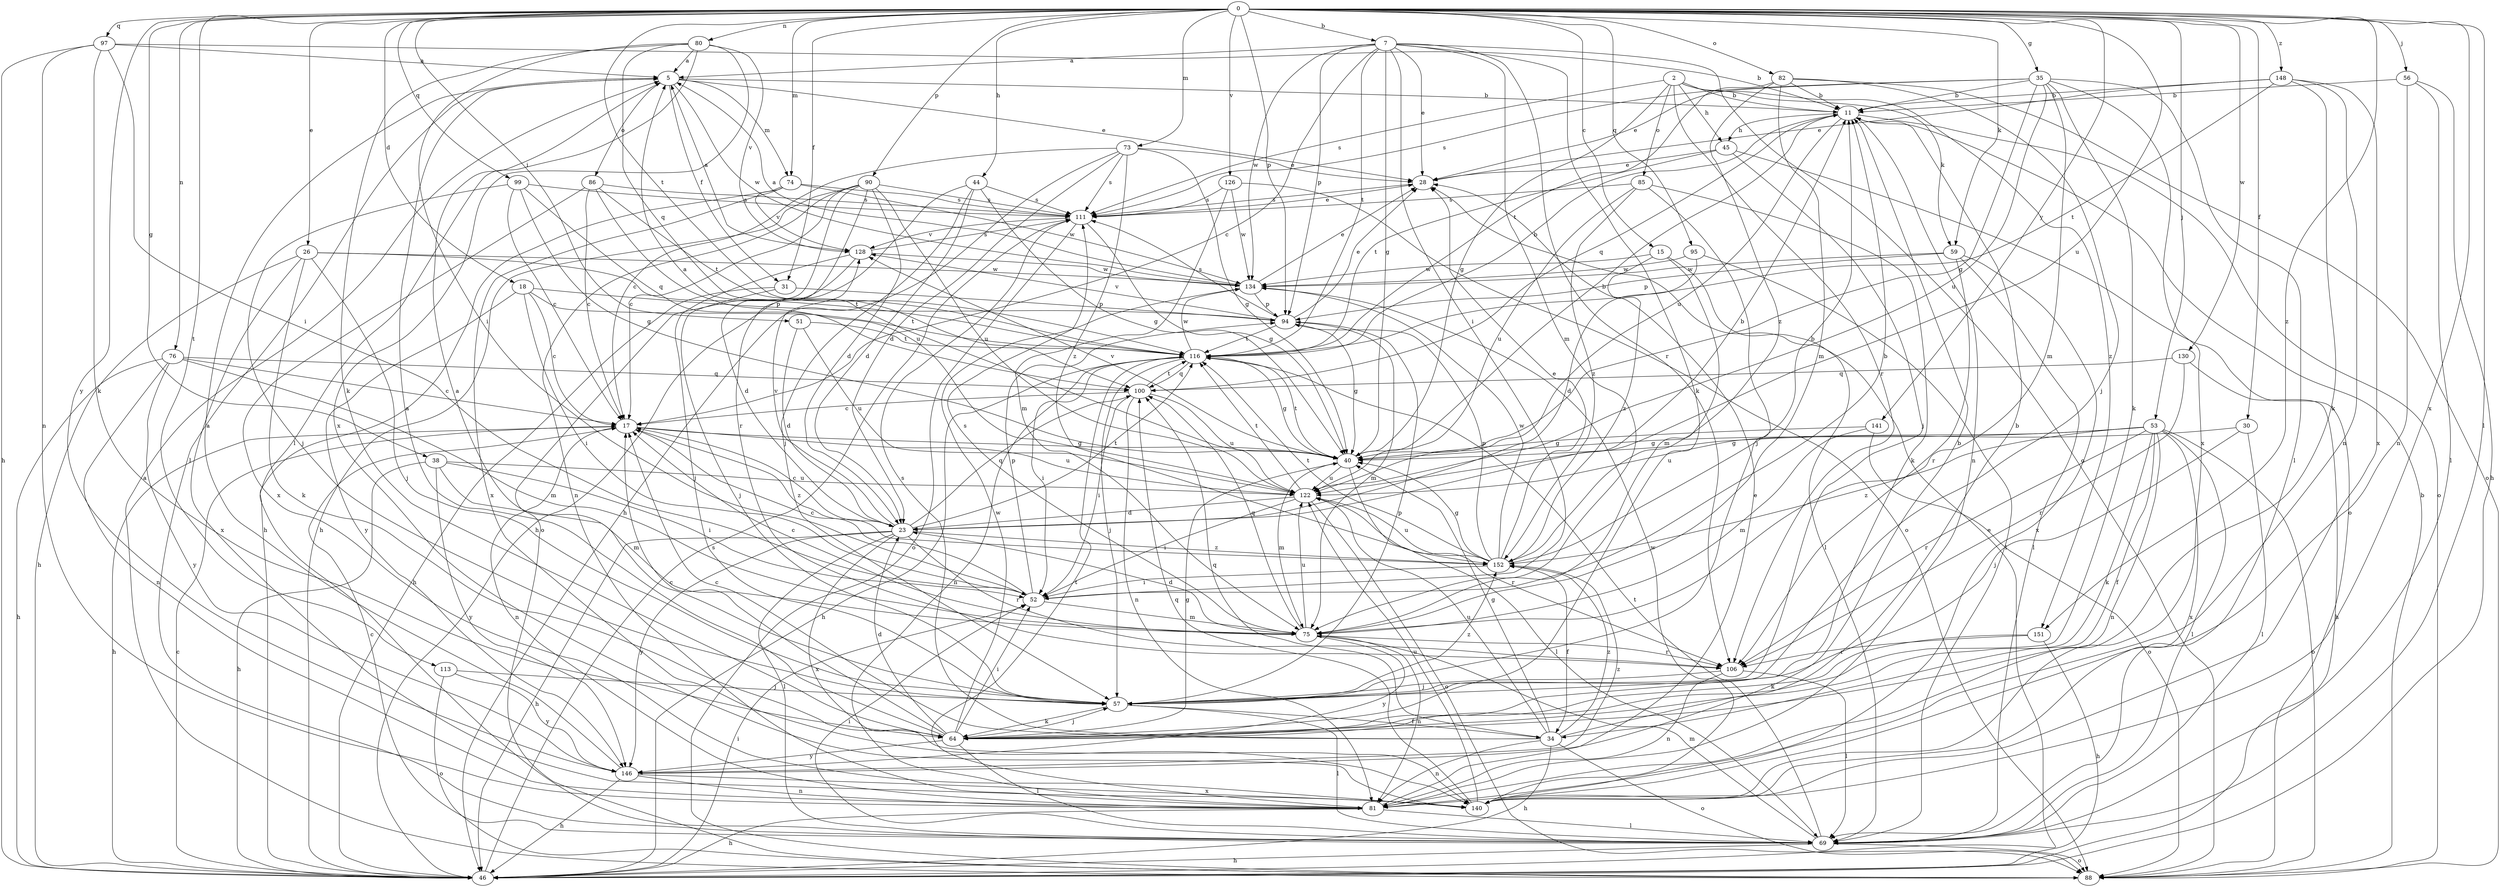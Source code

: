 strict digraph  {
0;
2;
5;
7;
11;
15;
17;
18;
23;
26;
28;
30;
31;
34;
35;
38;
40;
44;
45;
46;
51;
52;
53;
56;
57;
59;
64;
69;
73;
74;
75;
76;
80;
81;
82;
85;
86;
88;
90;
94;
95;
97;
99;
100;
106;
111;
113;
116;
122;
126;
128;
130;
134;
140;
141;
146;
148;
151;
152;
0 -> 7  [label=b];
0 -> 15  [label=c];
0 -> 18  [label=d];
0 -> 26  [label=e];
0 -> 30  [label=f];
0 -> 31  [label=f];
0 -> 35  [label=g];
0 -> 38  [label=g];
0 -> 44  [label=h];
0 -> 51  [label=i];
0 -> 53  [label=j];
0 -> 56  [label=j];
0 -> 59  [label=k];
0 -> 69  [label=l];
0 -> 73  [label=m];
0 -> 74  [label=m];
0 -> 76  [label=n];
0 -> 80  [label=n];
0 -> 82  [label=o];
0 -> 90  [label=p];
0 -> 94  [label=p];
0 -> 95  [label=q];
0 -> 97  [label=q];
0 -> 99  [label=q];
0 -> 113  [label=t];
0 -> 116  [label=t];
0 -> 122  [label=u];
0 -> 126  [label=v];
0 -> 130  [label=w];
0 -> 140  [label=x];
0 -> 141  [label=y];
0 -> 146  [label=y];
0 -> 148  [label=z];
0 -> 151  [label=z];
2 -> 11  [label=b];
2 -> 40  [label=g];
2 -> 45  [label=h];
2 -> 59  [label=k];
2 -> 85  [label=o];
2 -> 106  [label=r];
2 -> 111  [label=s];
2 -> 151  [label=z];
5 -> 11  [label=b];
5 -> 28  [label=e];
5 -> 31  [label=f];
5 -> 69  [label=l];
5 -> 74  [label=m];
5 -> 86  [label=o];
5 -> 134  [label=w];
7 -> 5  [label=a];
7 -> 17  [label=c];
7 -> 28  [label=e];
7 -> 40  [label=g];
7 -> 52  [label=i];
7 -> 64  [label=k];
7 -> 75  [label=m];
7 -> 88  [label=o];
7 -> 94  [label=p];
7 -> 106  [label=r];
7 -> 116  [label=t];
7 -> 134  [label=w];
11 -> 45  [label=h];
11 -> 81  [label=n];
11 -> 88  [label=o];
11 -> 100  [label=q];
11 -> 122  [label=u];
15 -> 69  [label=l];
15 -> 75  [label=m];
15 -> 134  [label=w];
15 -> 152  [label=z];
17 -> 40  [label=g];
17 -> 46  [label=h];
17 -> 81  [label=n];
17 -> 122  [label=u];
17 -> 152  [label=z];
18 -> 17  [label=c];
18 -> 52  [label=i];
18 -> 94  [label=p];
18 -> 116  [label=t];
18 -> 146  [label=y];
23 -> 11  [label=b];
23 -> 17  [label=c];
23 -> 46  [label=h];
23 -> 69  [label=l];
23 -> 100  [label=q];
23 -> 106  [label=r];
23 -> 116  [label=t];
23 -> 128  [label=v];
23 -> 140  [label=x];
23 -> 146  [label=y];
23 -> 152  [label=z];
26 -> 46  [label=h];
26 -> 57  [label=j];
26 -> 64  [label=k];
26 -> 116  [label=t];
26 -> 134  [label=w];
26 -> 140  [label=x];
28 -> 111  [label=s];
30 -> 40  [label=g];
30 -> 57  [label=j];
30 -> 69  [label=l];
31 -> 46  [label=h];
31 -> 57  [label=j];
31 -> 94  [label=p];
34 -> 11  [label=b];
34 -> 17  [label=c];
34 -> 40  [label=g];
34 -> 46  [label=h];
34 -> 81  [label=n];
34 -> 88  [label=o];
34 -> 100  [label=q];
34 -> 111  [label=s];
34 -> 122  [label=u];
34 -> 152  [label=z];
35 -> 11  [label=b];
35 -> 28  [label=e];
35 -> 40  [label=g];
35 -> 64  [label=k];
35 -> 69  [label=l];
35 -> 75  [label=m];
35 -> 111  [label=s];
35 -> 122  [label=u];
35 -> 140  [label=x];
38 -> 46  [label=h];
38 -> 52  [label=i];
38 -> 75  [label=m];
38 -> 122  [label=u];
38 -> 146  [label=y];
40 -> 5  [label=a];
40 -> 11  [label=b];
40 -> 69  [label=l];
40 -> 75  [label=m];
40 -> 116  [label=t];
40 -> 122  [label=u];
40 -> 128  [label=v];
44 -> 23  [label=d];
44 -> 40  [label=g];
44 -> 46  [label=h];
44 -> 57  [label=j];
44 -> 111  [label=s];
45 -> 28  [label=e];
45 -> 57  [label=j];
45 -> 88  [label=o];
45 -> 116  [label=t];
46 -> 17  [label=c];
46 -> 28  [label=e];
46 -> 52  [label=i];
46 -> 111  [label=s];
51 -> 23  [label=d];
51 -> 116  [label=t];
51 -> 122  [label=u];
52 -> 11  [label=b];
52 -> 17  [label=c];
52 -> 75  [label=m];
52 -> 94  [label=p];
53 -> 34  [label=f];
53 -> 40  [label=g];
53 -> 64  [label=k];
53 -> 69  [label=l];
53 -> 81  [label=n];
53 -> 88  [label=o];
53 -> 106  [label=r];
53 -> 122  [label=u];
53 -> 140  [label=x];
53 -> 152  [label=z];
56 -> 11  [label=b];
56 -> 46  [label=h];
56 -> 69  [label=l];
56 -> 81  [label=n];
57 -> 5  [label=a];
57 -> 34  [label=f];
57 -> 64  [label=k];
57 -> 69  [label=l];
57 -> 94  [label=p];
57 -> 152  [label=z];
59 -> 69  [label=l];
59 -> 94  [label=p];
59 -> 106  [label=r];
59 -> 134  [label=w];
59 -> 140  [label=x];
64 -> 5  [label=a];
64 -> 17  [label=c];
64 -> 23  [label=d];
64 -> 40  [label=g];
64 -> 52  [label=i];
64 -> 57  [label=j];
64 -> 69  [label=l];
64 -> 134  [label=w];
64 -> 146  [label=y];
69 -> 17  [label=c];
69 -> 46  [label=h];
69 -> 52  [label=i];
69 -> 75  [label=m];
69 -> 88  [label=o];
69 -> 116  [label=t];
73 -> 17  [label=c];
73 -> 23  [label=d];
73 -> 28  [label=e];
73 -> 40  [label=g];
73 -> 46  [label=h];
73 -> 111  [label=s];
73 -> 152  [label=z];
74 -> 46  [label=h];
74 -> 111  [label=s];
74 -> 128  [label=v];
74 -> 134  [label=w];
74 -> 140  [label=x];
75 -> 17  [label=c];
75 -> 23  [label=d];
75 -> 81  [label=n];
75 -> 100  [label=q];
75 -> 106  [label=r];
75 -> 111  [label=s];
75 -> 122  [label=u];
75 -> 146  [label=y];
76 -> 17  [label=c];
76 -> 46  [label=h];
76 -> 75  [label=m];
76 -> 81  [label=n];
76 -> 100  [label=q];
76 -> 146  [label=y];
80 -> 5  [label=a];
80 -> 52  [label=i];
80 -> 64  [label=k];
80 -> 69  [label=l];
80 -> 100  [label=q];
80 -> 128  [label=v];
80 -> 140  [label=x];
81 -> 28  [label=e];
81 -> 46  [label=h];
81 -> 69  [label=l];
81 -> 116  [label=t];
82 -> 11  [label=b];
82 -> 57  [label=j];
82 -> 75  [label=m];
82 -> 88  [label=o];
82 -> 116  [label=t];
82 -> 152  [label=z];
85 -> 57  [label=j];
85 -> 64  [label=k];
85 -> 111  [label=s];
85 -> 122  [label=u];
85 -> 152  [label=z];
86 -> 17  [label=c];
86 -> 111  [label=s];
86 -> 116  [label=t];
86 -> 122  [label=u];
86 -> 140  [label=x];
88 -> 5  [label=a];
88 -> 11  [label=b];
90 -> 17  [label=c];
90 -> 23  [label=d];
90 -> 46  [label=h];
90 -> 81  [label=n];
90 -> 88  [label=o];
90 -> 106  [label=r];
90 -> 111  [label=s];
90 -> 122  [label=u];
94 -> 28  [label=e];
94 -> 40  [label=g];
94 -> 75  [label=m];
94 -> 111  [label=s];
94 -> 116  [label=t];
94 -> 128  [label=v];
95 -> 23  [label=d];
95 -> 69  [label=l];
95 -> 134  [label=w];
97 -> 5  [label=a];
97 -> 11  [label=b];
97 -> 46  [label=h];
97 -> 52  [label=i];
97 -> 64  [label=k];
97 -> 81  [label=n];
99 -> 17  [label=c];
99 -> 40  [label=g];
99 -> 57  [label=j];
99 -> 100  [label=q];
99 -> 111  [label=s];
100 -> 17  [label=c];
100 -> 52  [label=i];
100 -> 81  [label=n];
100 -> 116  [label=t];
100 -> 122  [label=u];
106 -> 57  [label=j];
106 -> 69  [label=l];
106 -> 81  [label=n];
111 -> 28  [label=e];
111 -> 40  [label=g];
111 -> 88  [label=o];
111 -> 128  [label=v];
113 -> 57  [label=j];
113 -> 88  [label=o];
113 -> 146  [label=y];
116 -> 11  [label=b];
116 -> 40  [label=g];
116 -> 46  [label=h];
116 -> 52  [label=i];
116 -> 57  [label=j];
116 -> 81  [label=n];
116 -> 100  [label=q];
116 -> 134  [label=w];
122 -> 23  [label=d];
122 -> 52  [label=i];
122 -> 88  [label=o];
122 -> 106  [label=r];
122 -> 116  [label=t];
126 -> 75  [label=m];
126 -> 88  [label=o];
126 -> 111  [label=s];
126 -> 134  [label=w];
128 -> 5  [label=a];
128 -> 23  [label=d];
128 -> 57  [label=j];
128 -> 111  [label=s];
128 -> 134  [label=w];
130 -> 46  [label=h];
130 -> 100  [label=q];
130 -> 106  [label=r];
134 -> 5  [label=a];
134 -> 28  [label=e];
134 -> 94  [label=p];
140 -> 100  [label=q];
140 -> 122  [label=u];
140 -> 134  [label=w];
141 -> 40  [label=g];
141 -> 75  [label=m];
141 -> 88  [label=o];
146 -> 5  [label=a];
146 -> 11  [label=b];
146 -> 46  [label=h];
146 -> 81  [label=n];
146 -> 140  [label=x];
146 -> 152  [label=z];
148 -> 11  [label=b];
148 -> 28  [label=e];
148 -> 64  [label=k];
148 -> 81  [label=n];
148 -> 116  [label=t];
148 -> 140  [label=x];
151 -> 46  [label=h];
151 -> 64  [label=k];
151 -> 106  [label=r];
152 -> 11  [label=b];
152 -> 28  [label=e];
152 -> 34  [label=f];
152 -> 40  [label=g];
152 -> 52  [label=i];
152 -> 94  [label=p];
152 -> 116  [label=t];
152 -> 122  [label=u];
152 -> 134  [label=w];
}
